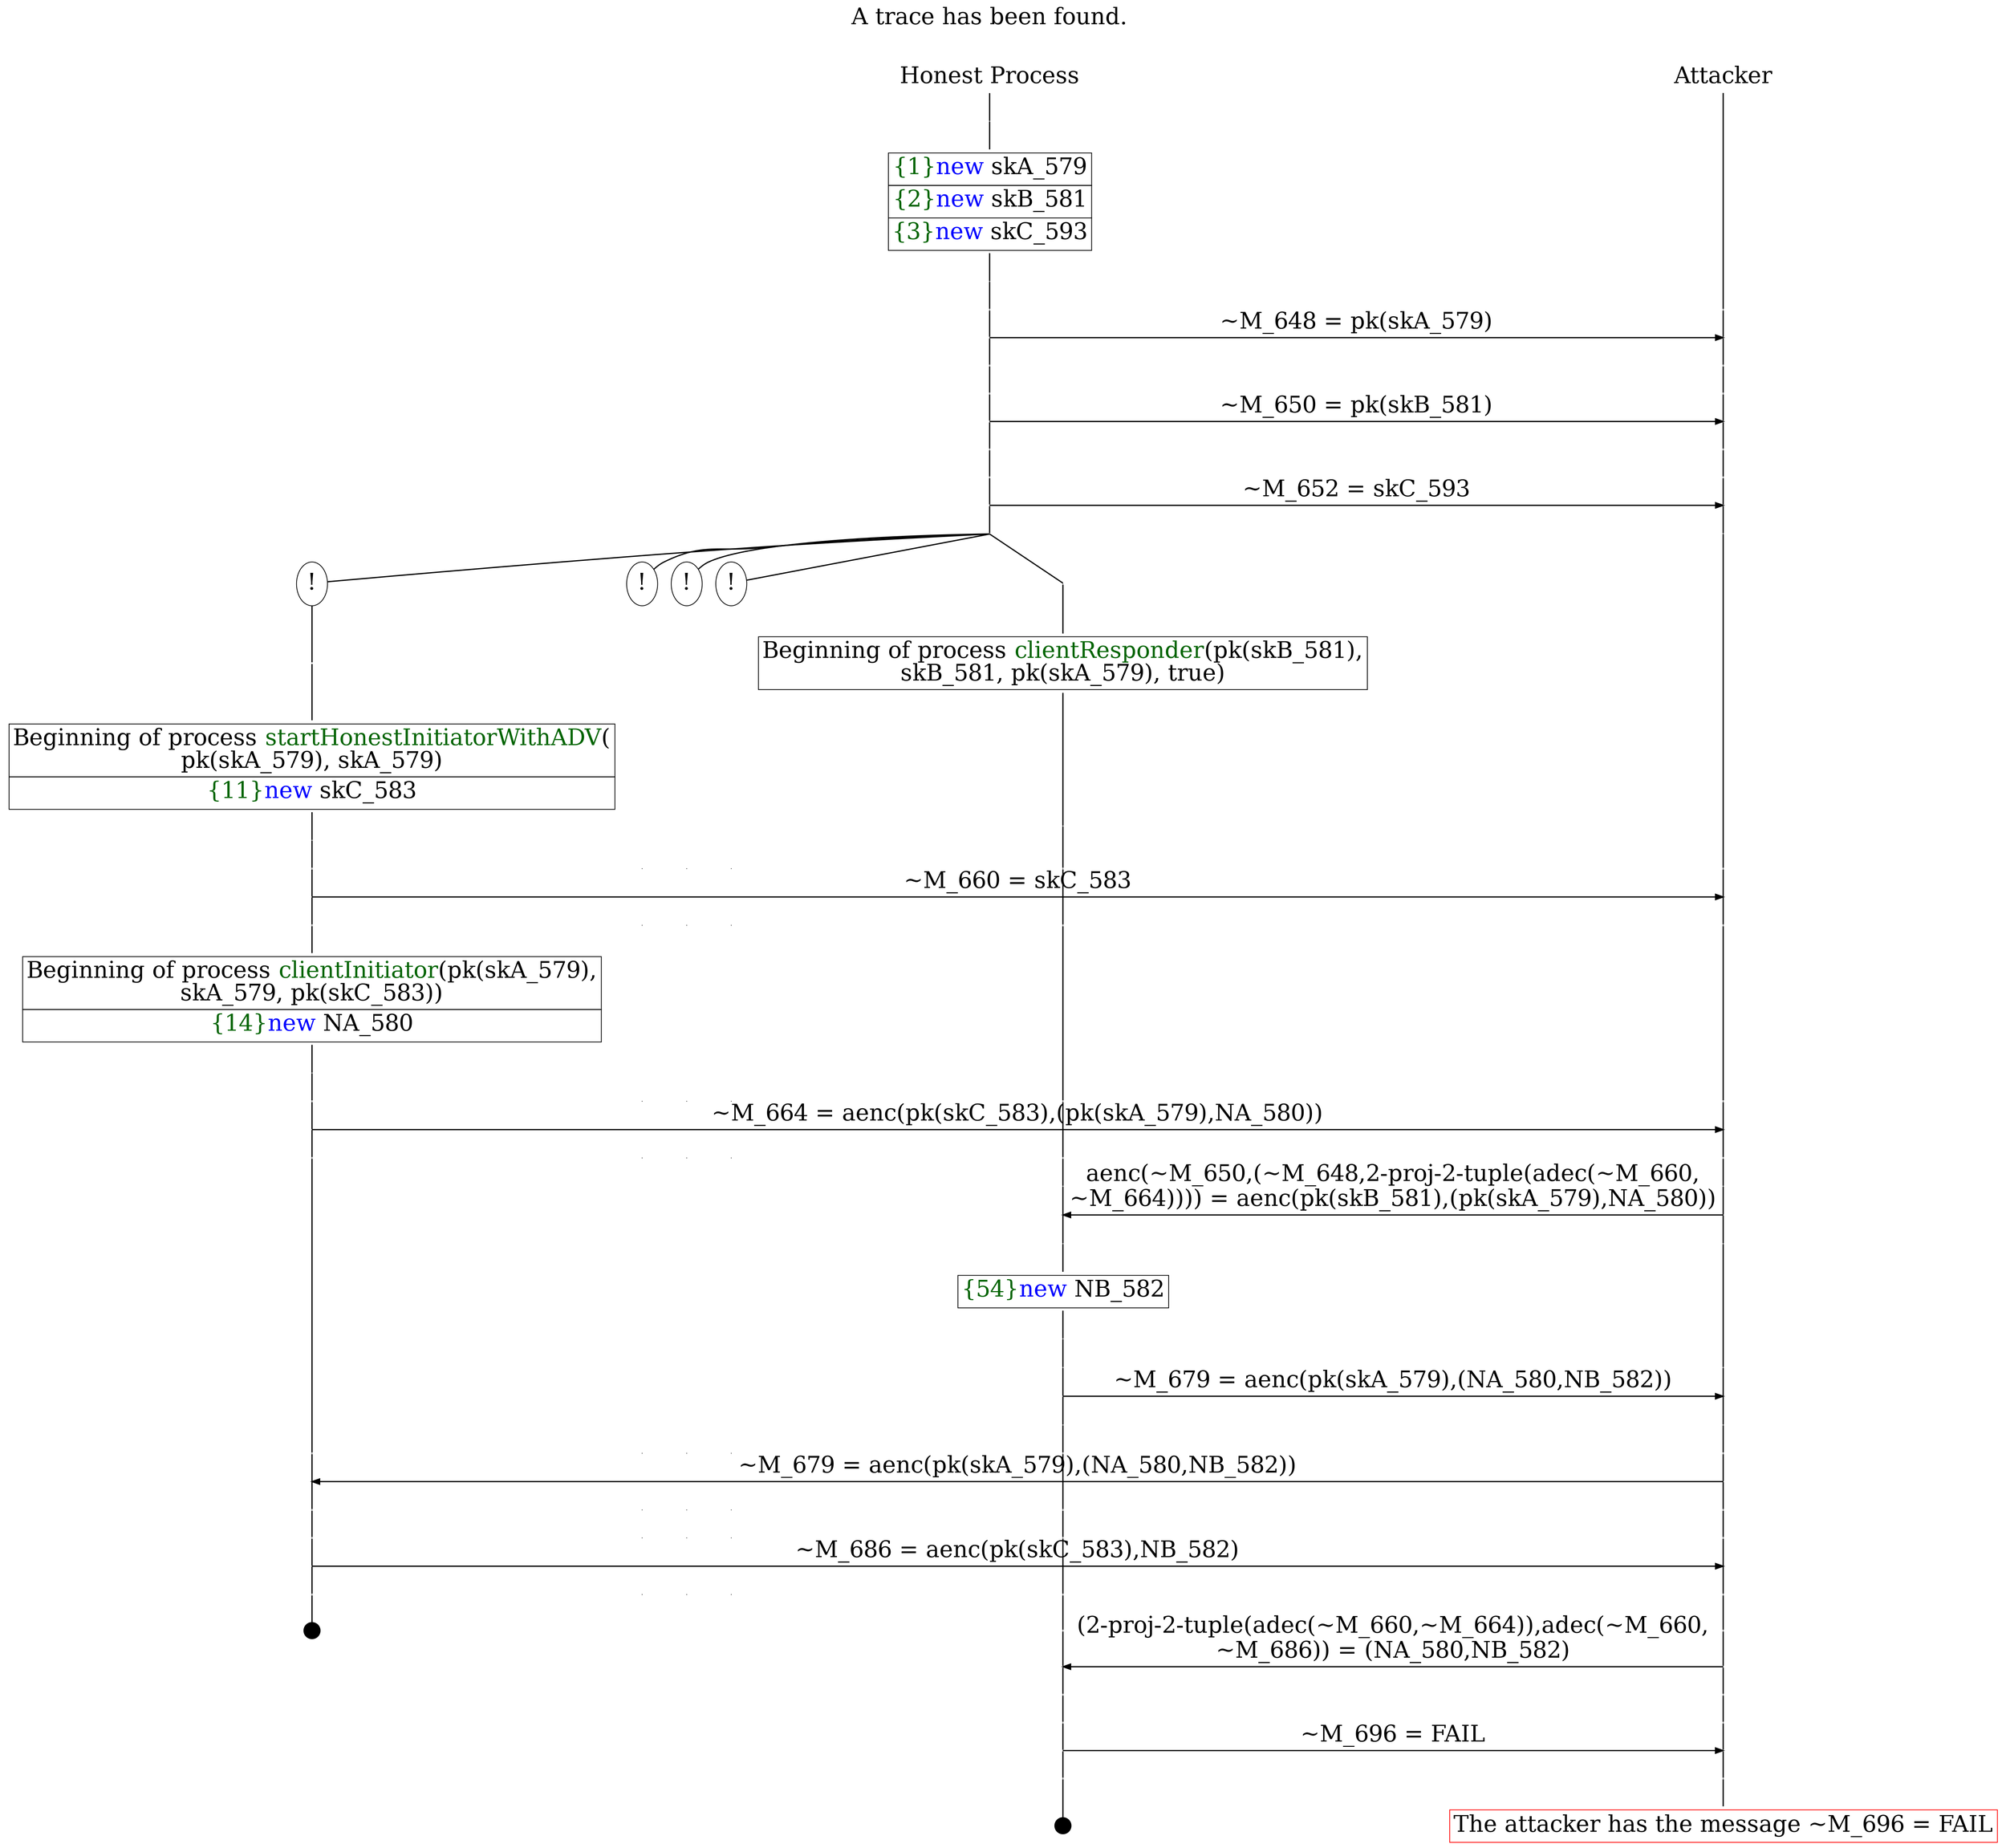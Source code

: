 digraph {
graph [ordering = out]
edge [arrowhead = none, penwidth = 1.6, fontsize = 30]
node [shape = point, width = 0, height = 0, fontsize = 30]
Trace [label = <A trace has been found.<br/>
>, shape = plaintext]
P0__0 [label = "Honest Process", shape = plaintext]
P__0 [label = "Attacker", shape = plaintext]
Trace -> P0__0 [label = "", style = invisible, weight = 100]{rank = same; P0__0 P__0}
P0__0 -> P0__1 [label = <>, weight = 100]
P0__1 -> P0__2 [label = <>, weight = 100]
P0__2 [shape = plaintext, label = <<TABLE BORDER="0" CELLBORDER="1" CELLSPACING="0" CELLPADDING="4"> <TR><TD><FONT COLOR="darkgreen">{1}</FONT><FONT COLOR="blue">new </FONT>skA_579</TD></TR><TR><TD><FONT COLOR="darkgreen">{2}</FONT><FONT COLOR="blue">new </FONT>skB_581</TD></TR><TR><TD><FONT COLOR="darkgreen">{3}</FONT><FONT COLOR="blue">new </FONT>skC_593</TD></TR></TABLE>>]
P0__2 -> P0__3 [label = <>, weight = 100]
P0__3 -> P0__4 [label = <>, weight = 100]
P__0 -> P__1 [label = <>, weight = 100]
{rank = same; P__1 P0__4}
P0__4 -> P0__5 [label = <>, weight = 100]
P__1 -> P__2 [label = <>, weight = 100]
{rank = same; P__2 P0__5}
P0__5 -> P__2 [label = <~M_648 = pk(skA_579)>, arrowhead = normal]
P0__5 -> P0__6 [label = <>, weight = 100]
P__2 -> P__3 [label = <>, weight = 100]
{rank = same; P__3 P0__6}
P0__6 -> P0__7 [label = <>, weight = 100]
P__3 -> P__4 [label = <>, weight = 100]
{rank = same; P__4 P0__7}
P0__7 -> P0__8 [label = <>, weight = 100]
P__4 -> P__5 [label = <>, weight = 100]
{rank = same; P__5 P0__8}
P0__8 -> P__5 [label = <~M_650 = pk(skB_581)>, arrowhead = normal]
P0__8 -> P0__9 [label = <>, weight = 100]
P__5 -> P__6 [label = <>, weight = 100]
{rank = same; P__6 P0__9}
P0__9 -> P0__10 [label = <>, weight = 100]
P__6 -> P__7 [label = <>, weight = 100]
{rank = same; P__7 P0__10}
P0__10 -> P0__11 [label = <>, weight = 100]
P__7 -> P__8 [label = <>, weight = 100]
{rank = same; P__8 P0__11}
P0__11 -> P__8 [label = <~M_652 = skC_593>, arrowhead = normal]
P0__11 -> P0__12 [label = <>, weight = 100]
P__8 -> P__9 [label = <>, weight = 100]
{rank = same; P__9 P0__12}
/*RPar */
P0__12 -> P0_4__12 [label = <>]
P0__12 -> P0_3__12 [label = <>]
P0__12 -> P0_2__12 [label = <>]
P0__12 -> P0_1__12 [label = <>]
P0__12 -> P0_0__12 [label = <>]
P0__12 [label = "", fixedsize = false, width = 0, height = 0, shape = none]
{rank = same; P0_0__12 P0_1__12 P0_2__12 P0_3__12 P0_4__12}
P0_0__12 -> P0_0__13 [label = <>, weight = 100]
P0_0__13 [shape = plaintext, label = <<TABLE BORDER="0" CELLBORDER="1" CELLSPACING="0" CELLPADDING="4"> <TR><TD>Beginning of process <FONT COLOR="darkgreen">clientResponder</FONT>(pk(skB_581),<br/>
skB_581, pk(skA_579), true)</TD></TR></TABLE>>]
P0_0__13 -> P0_0__14 [label = <>, weight = 100]
P0_1__12 [label = "!", shape = ellipse]
P0_2__12 [label = "!", shape = ellipse]
P0_3__12 [label = "!", shape = ellipse]
P0_4__12 [label = "!", shape = ellipse]
P0_4_0__12 [label = "", fixedsize = false, width = 0, height = 0, shape = none]
P0_4__12 -> P0_4_0__12 [label = <>, weight = 100]
P0_4_0__12 -> P0_4_0__13 [label = <>, weight = 100]
P0_4_0__13 [shape = plaintext, label = <<TABLE BORDER="0" CELLBORDER="1" CELLSPACING="0" CELLPADDING="4"> <TR><TD>Beginning of process <FONT COLOR="darkgreen">startHonestInitiatorWithADV</FONT>(<br/>
pk(skA_579), skA_579)</TD></TR><TR><TD><FONT COLOR="darkgreen">{11}</FONT><FONT COLOR="blue">new </FONT>skC_583</TD></TR></TABLE>>]
P0_4_0__13 -> P0_4_0__14 [label = <>, weight = 100]
P0_4_0__14 -> P0_4_0__15 [label = <>, weight = 100]
P0_3__13 [label = "", style = invisible]
P0_3__12 -> P0_3__13 [label = <>, weight = 100, style = invisible]
P0_2__13 [label = "", style = invisible]
P0_2__12 -> P0_2__13 [label = <>, weight = 100, style = invisible]
P0_1__13 [label = "", style = invisible]
P0_1__12 -> P0_1__13 [label = <>, weight = 100, style = invisible]
P0_0__14 -> P0_0__15 [label = <>, weight = 100]
P__9 -> P__10 [label = <>, weight = 100]
{rank = same; P__10 P0_0__15 P0_1__13 P0_2__13 P0_3__13 P0_4_0__15}
P0_4_0__15 -> P0_4_0__16 [label = <>, weight = 100]
P__10 -> P__11 [label = <>, weight = 100]
{rank = same; P__11 P0_4_0__16}
P0_4_0__16 -> P__11 [label = <~M_660 = skC_583>, arrowhead = normal]
P0_4_0__16 -> P0_4_0__17 [label = <>, weight = 100]
P0_3__14 [label = "", style = invisible]
P0_3__13 -> P0_3__14 [label = <>, weight = 100, style = invisible]
P0_2__14 [label = "", style = invisible]
P0_2__13 -> P0_2__14 [label = <>, weight = 100, style = invisible]
P0_1__14 [label = "", style = invisible]
P0_1__13 -> P0_1__14 [label = <>, weight = 100, style = invisible]
P0_0__15 -> P0_0__16 [label = <>, weight = 100]
P__11 -> P__12 [label = <>, weight = 100]
{rank = same; P__12 P0_0__16 P0_1__14 P0_2__14 P0_3__14 P0_4_0__17}
P0_4_0__17 -> P0_4_0__18 [label = <>, weight = 100]
P0_4_0__18 [shape = plaintext, label = <<TABLE BORDER="0" CELLBORDER="1" CELLSPACING="0" CELLPADDING="4"> <TR><TD>Beginning of process <FONT COLOR="darkgreen">clientInitiator</FONT>(pk(skA_579),<br/>
skA_579, pk(skC_583))</TD></TR><TR><TD><FONT COLOR="darkgreen">{14}</FONT><FONT COLOR="blue">new </FONT>NA_580</TD></TR></TABLE>>]
P0_4_0__18 -> P0_4_0__19 [label = <>, weight = 100]
P0_4_0__19 -> P0_4_0__20 [label = <>, weight = 100]
P0_3__15 [label = "", style = invisible]
P0_3__14 -> P0_3__15 [label = <>, weight = 100, style = invisible]
P0_2__15 [label = "", style = invisible]
P0_2__14 -> P0_2__15 [label = <>, weight = 100, style = invisible]
P0_1__15 [label = "", style = invisible]
P0_1__14 -> P0_1__15 [label = <>, weight = 100, style = invisible]
P0_0__16 -> P0_0__17 [label = <>, weight = 100]
P__12 -> P__13 [label = <>, weight = 100]
{rank = same; P__13 P0_0__17 P0_1__15 P0_2__15 P0_3__15 P0_4_0__20}
P0_4_0__20 -> P0_4_0__21 [label = <>, weight = 100]
P__13 -> P__14 [label = <>, weight = 100]
{rank = same; P__14 P0_4_0__21}
P0_4_0__21 -> P__14 [label = <~M_664 = aenc(pk(skC_583),(pk(skA_579),NA_580))>, arrowhead = normal]
P0_4_0__21 -> P0_4_0__22 [label = <>, weight = 100]
P0_3__16 [label = "", style = invisible]
P0_3__15 -> P0_3__16 [label = <>, weight = 100, style = invisible]
P0_2__16 [label = "", style = invisible]
P0_2__15 -> P0_2__16 [label = <>, weight = 100, style = invisible]
P0_1__16 [label = "", style = invisible]
P0_1__15 -> P0_1__16 [label = <>, weight = 100, style = invisible]
P0_0__17 -> P0_0__18 [label = <>, weight = 100]
P__14 -> P__15 [label = <>, weight = 100]
{rank = same; P__15 P0_0__18 P0_1__16 P0_2__16 P0_3__16 P0_4_0__22}
P0_0__18 -> P0_0__19 [label = <>, weight = 100]
P__15 -> P__16 [label = <>, weight = 100]
{rank = same; P__16 P0_0__19}
P0_0__19 -> P0_0__20 [label = <>, weight = 100]
P__16 -> P__17 [label = <>, weight = 100]
{rank = same; P__17 P0_0__20}
P0_0__20 -> P__17 [label = <aenc(~M_650,(~M_648,2-proj-2-tuple(adec(~M_660,<br/>
~M_664)))) = aenc(pk(skB_581),(pk(skA_579),NA_580))>, dir = back, arrowhead = normal]
P0_0__20 -> P0_0__21 [label = <>, weight = 100]
P__17 -> P__18 [label = <>, weight = 100]
{rank = same; P__18 P0_0__21}
P0_0__21 -> P0_0__22 [label = <>, weight = 100]
P0_0__22 [shape = plaintext, label = <<TABLE BORDER="0" CELLBORDER="1" CELLSPACING="0" CELLPADDING="4"> <TR><TD><FONT COLOR="darkgreen">{54}</FONT><FONT COLOR="blue">new </FONT>NB_582</TD></TR></TABLE>>]
P0_0__22 -> P0_0__23 [label = <>, weight = 100]
P0_0__23 -> P0_0__24 [label = <>, weight = 100]
P__18 -> P__19 [label = <>, weight = 100]
{rank = same; P__19 P0_0__24}
P0_0__24 -> P0_0__25 [label = <>, weight = 100]
P__19 -> P__20 [label = <>, weight = 100]
{rank = same; P__20 P0_0__25}
P0_0__25 -> P__20 [label = <~M_679 = aenc(pk(skA_579),(NA_580,NB_582))>, arrowhead = normal]
P0_0__25 -> P0_0__26 [label = <>, weight = 100]
P__20 -> P__21 [label = <>, weight = 100]
{rank = same; P__21 P0_0__26}
P0_4_0__22 -> P0_4_0__23 [label = <>, weight = 100]
P0_3__17 [label = "", style = invisible]
P0_3__16 -> P0_3__17 [label = <>, weight = 100, style = invisible]
P0_2__17 [label = "", style = invisible]
P0_2__16 -> P0_2__17 [label = <>, weight = 100, style = invisible]
P0_1__17 [label = "", style = invisible]
P0_1__16 -> P0_1__17 [label = <>, weight = 100, style = invisible]
P0_0__26 -> P0_0__27 [label = <>, weight = 100]
P__21 -> P__22 [label = <>, weight = 100]
{rank = same; P__22 P0_0__27 P0_1__17 P0_2__17 P0_3__17 P0_4_0__23}
P0_4_0__23 -> P0_4_0__24 [label = <>, weight = 100]
P__22 -> P__23 [label = <>, weight = 100]
{rank = same; P__23 P0_4_0__24}
P0_4_0__24 -> P__23 [label = <~M_679 = aenc(pk(skA_579),(NA_580,NB_582))>, dir = back, arrowhead = normal]
P0_4_0__24 -> P0_4_0__25 [label = <>, weight = 100]
P0_3__18 [label = "", style = invisible]
P0_3__17 -> P0_3__18 [label = <>, weight = 100, style = invisible]
P0_2__18 [label = "", style = invisible]
P0_2__17 -> P0_2__18 [label = <>, weight = 100, style = invisible]
P0_1__18 [label = "", style = invisible]
P0_1__17 -> P0_1__18 [label = <>, weight = 100, style = invisible]
P0_0__27 -> P0_0__28 [label = <>, weight = 100]
P__23 -> P__24 [label = <>, weight = 100]
{rank = same; P__24 P0_0__28 P0_1__18 P0_2__18 P0_3__18 P0_4_0__25}
P0_4_0__25 -> P0_4_0__26 [label = <>, weight = 100]
P0_3__19 [label = "", style = invisible]
P0_3__18 -> P0_3__19 [label = <>, weight = 100, style = invisible]
P0_2__19 [label = "", style = invisible]
P0_2__18 -> P0_2__19 [label = <>, weight = 100, style = invisible]
P0_1__19 [label = "", style = invisible]
P0_1__18 -> P0_1__19 [label = <>, weight = 100, style = invisible]
P0_0__28 -> P0_0__29 [label = <>, weight = 100]
P__24 -> P__25 [label = <>, weight = 100]
{rank = same; P__25 P0_0__29 P0_1__19 P0_2__19 P0_3__19 P0_4_0__26}
P0_4_0__26 -> P0_4_0__27 [label = <>, weight = 100]
P__25 -> P__26 [label = <>, weight = 100]
{rank = same; P__26 P0_4_0__27}
P0_4_0__27 -> P__26 [label = <~M_686 = aenc(pk(skC_583),NB_582)>, arrowhead = normal]
P0_4_0__27 -> P0_4_0__28 [label = <>, weight = 100]
P0_3__20 [label = "", style = invisible]
P0_3__19 -> P0_3__20 [label = <>, weight = 100, style = invisible]
P0_2__20 [label = "", style = invisible]
P0_2__19 -> P0_2__20 [label = <>, weight = 100, style = invisible]
P0_1__20 [label = "", style = invisible]
P0_1__19 -> P0_1__20 [label = <>, weight = 100, style = invisible]
P0_0__29 -> P0_0__30 [label = <>, weight = 100]
P__26 -> P__27 [label = <>, weight = 100]
{rank = same; P__27 P0_0__30 P0_1__20 P0_2__20 P0_3__20 P0_4_0__28}
P0_4_0__29 [label = "", width = 0.3, height = 0.3]
P0_4_0__28 -> P0_4_0__29 [label = <>, weight = 100]
P0_0__30 -> P0_0__31 [label = <>, weight = 100]
P__27 -> P__28 [label = <>, weight = 100]
{rank = same; P__28 P0_0__31}
P0_0__31 -> P0_0__32 [label = <>, weight = 100]
P__28 -> P__29 [label = <>, weight = 100]
{rank = same; P__29 P0_0__32}
P0_0__32 -> P__29 [label = <(2-proj-2-tuple(adec(~M_660,~M_664)),adec(~M_660,<br/>
~M_686)) = (NA_580,NB_582)>, dir = back, arrowhead = normal]
P0_0__32 -> P0_0__33 [label = <>, weight = 100]
P__29 -> P__30 [label = <>, weight = 100]
{rank = same; P__30 P0_0__33}
P0_0__33 -> P0_0__34 [label = <>, weight = 100]
P__30 -> P__31 [label = <>, weight = 100]
{rank = same; P__31 P0_0__34}
P0_0__34 -> P0_0__35 [label = <>, weight = 100]
P__31 -> P__32 [label = <>, weight = 100]
{rank = same; P__32 P0_0__35}
P0_0__35 -> P__32 [label = <~M_696 = FAIL>, arrowhead = normal]
P0_0__35 -> P0_0__36 [label = <>, weight = 100]
P__32 -> P__33 [label = <>, weight = 100]
{rank = same; P__33 P0_0__36}
P0_0__37 [label = "", width = 0.3, height = 0.3]
P0_0__36 -> P0_0__37 [label = <>, weight = 100]
P__33 -> P__34 [label = <>, weight = 100]
P__34 [color = red, shape = plaintext, label = <<TABLE BORDER="0" CELLBORDER="1" CELLSPACING="0" CELLPADDING="4"> <TR><TD>The attacker has the message ~M_696 = FAIL</TD></TR></TABLE>>]
}